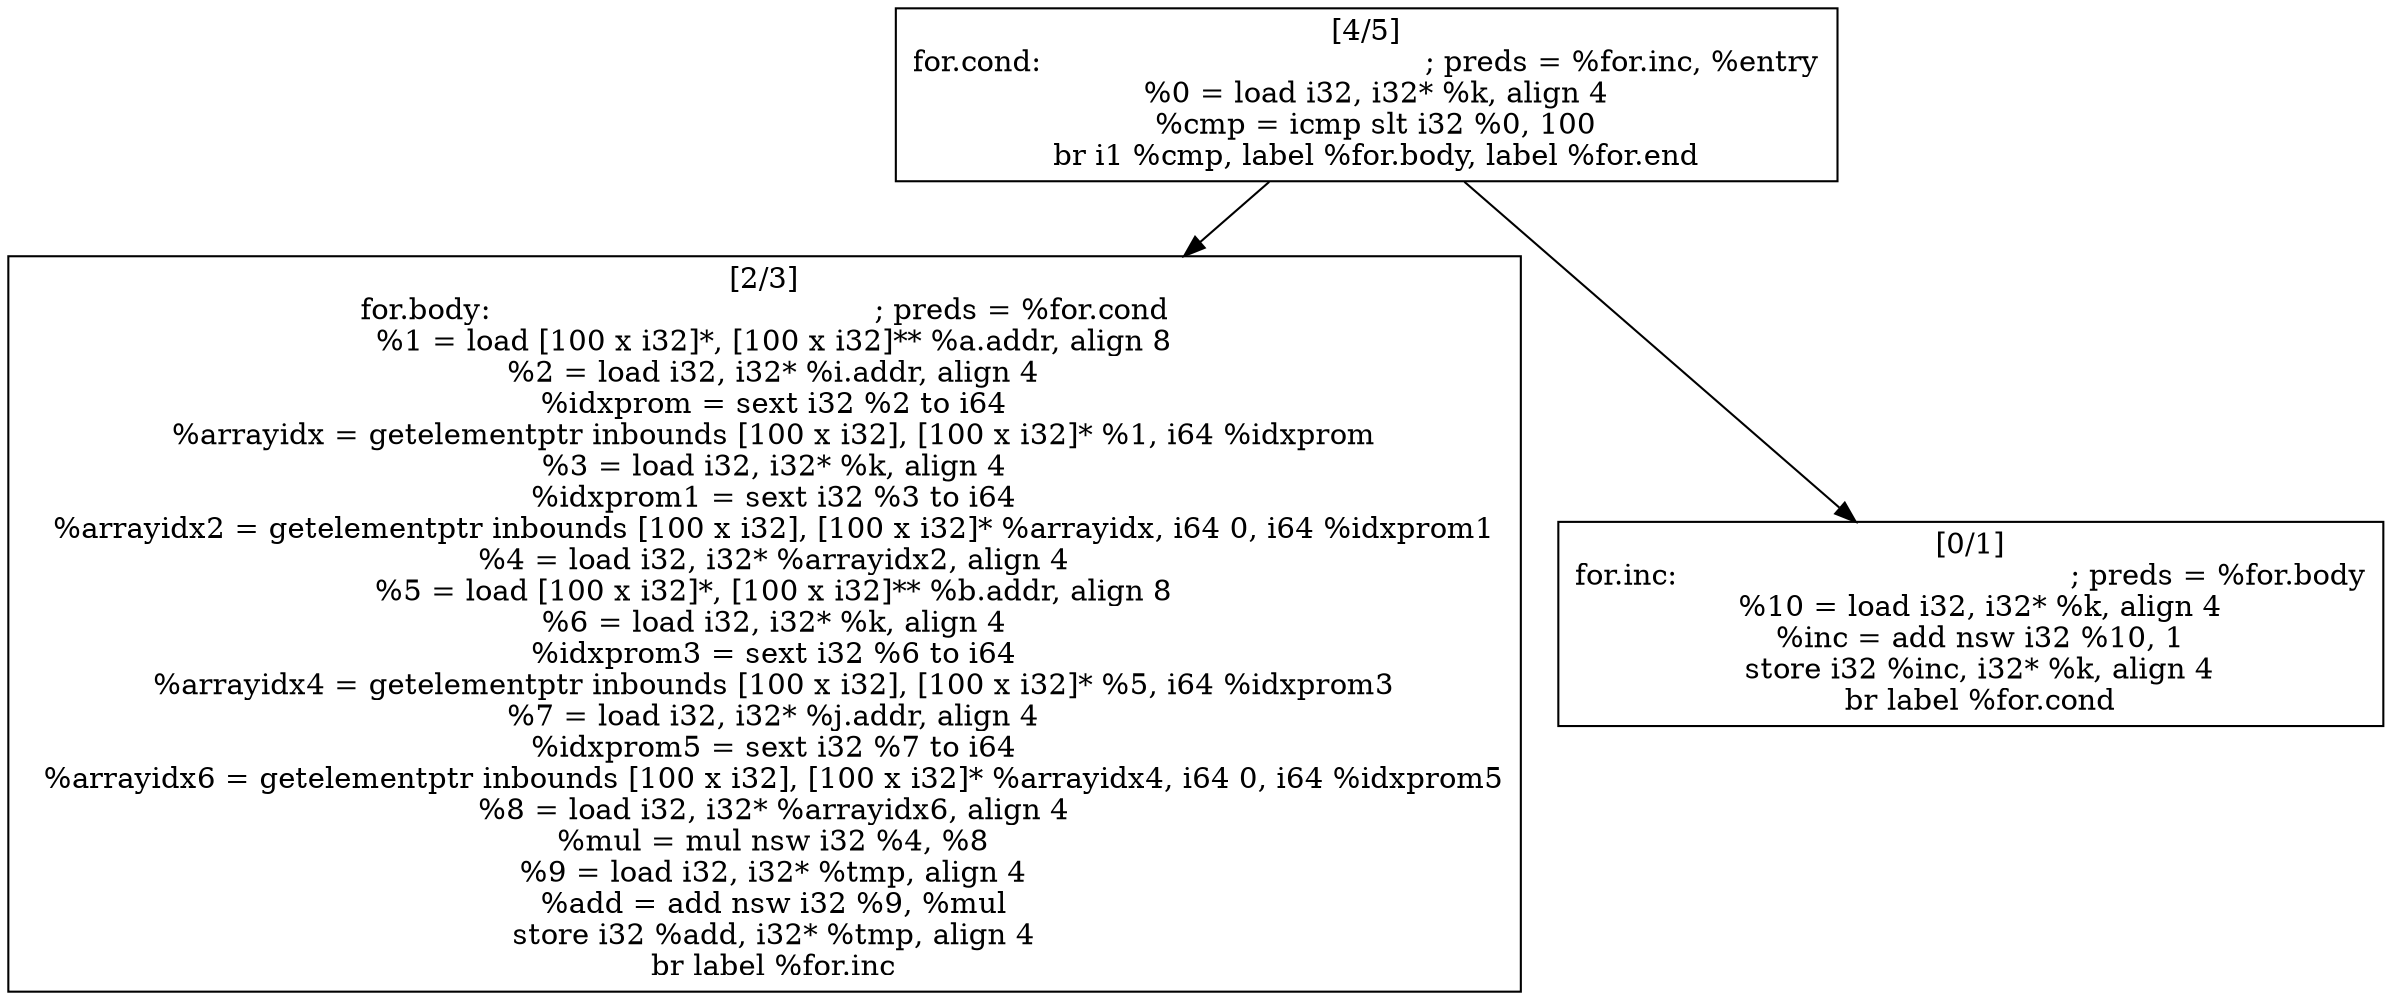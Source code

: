 
digraph G {


node38 [label="[4/5]
for.cond:                                         ; preds = %for.inc, %entry
  %0 = load i32, i32* %k, align 4
  %cmp = icmp slt i32 %0, 100
  br i1 %cmp, label %for.body, label %for.end
",shape=rectangle ]
node36 [label="[2/3]
for.body:                                         ; preds = %for.cond
  %1 = load [100 x i32]*, [100 x i32]** %a.addr, align 8
  %2 = load i32, i32* %i.addr, align 4
  %idxprom = sext i32 %2 to i64
  %arrayidx = getelementptr inbounds [100 x i32], [100 x i32]* %1, i64 %idxprom
  %3 = load i32, i32* %k, align 4
  %idxprom1 = sext i32 %3 to i64
  %arrayidx2 = getelementptr inbounds [100 x i32], [100 x i32]* %arrayidx, i64 0, i64 %idxprom1
  %4 = load i32, i32* %arrayidx2, align 4
  %5 = load [100 x i32]*, [100 x i32]** %b.addr, align 8
  %6 = load i32, i32* %k, align 4
  %idxprom3 = sext i32 %6 to i64
  %arrayidx4 = getelementptr inbounds [100 x i32], [100 x i32]* %5, i64 %idxprom3
  %7 = load i32, i32* %j.addr, align 4
  %idxprom5 = sext i32 %7 to i64
  %arrayidx6 = getelementptr inbounds [100 x i32], [100 x i32]* %arrayidx4, i64 0, i64 %idxprom5
  %8 = load i32, i32* %arrayidx6, align 4
  %mul = mul nsw i32 %4, %8
  %9 = load i32, i32* %tmp, align 4
  %add = add nsw i32 %9, %mul
  store i32 %add, i32* %tmp, align 4
  br label %for.inc
",shape=rectangle ]
node37 [label="[0/1]
for.inc:                                          ; preds = %for.body
  %10 = load i32, i32* %k, align 4
  %inc = add nsw i32 %10, 1
  store i32 %inc, i32* %k, align 4
  br label %for.cond
",shape=rectangle ]

node38->node37 [ ]
node38->node36 [ ]


}
